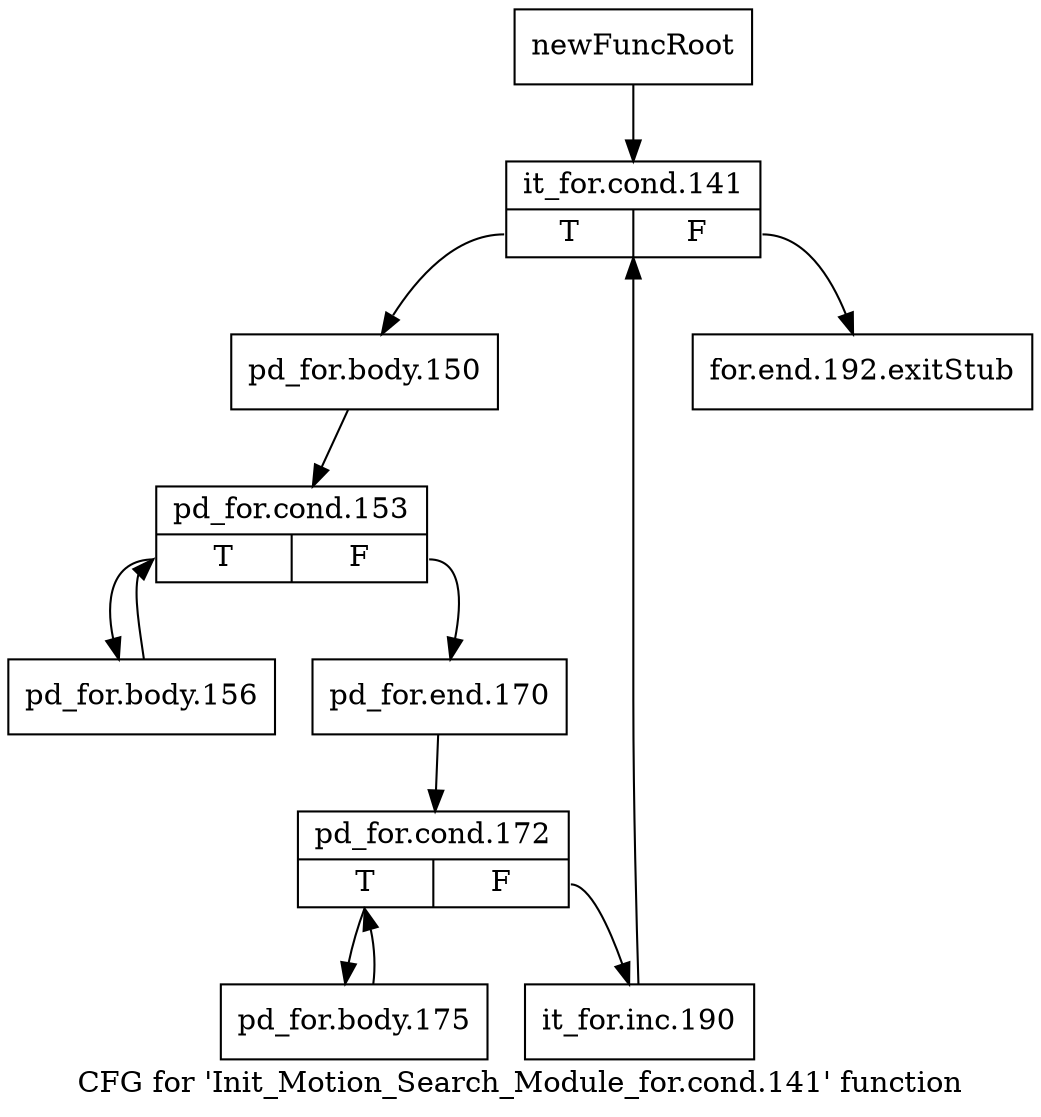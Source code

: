 digraph "CFG for 'Init_Motion_Search_Module_for.cond.141' function" {
	label="CFG for 'Init_Motion_Search_Module_for.cond.141' function";

	Node0x2889cb0 [shape=record,label="{newFuncRoot}"];
	Node0x2889cb0 -> Node0x2889d50;
	Node0x2889d00 [shape=record,label="{for.end.192.exitStub}"];
	Node0x2889d50 [shape=record,label="{it_for.cond.141|{<s0>T|<s1>F}}"];
	Node0x2889d50:s0 -> Node0x2889da0;
	Node0x2889d50:s1 -> Node0x2889d00;
	Node0x2889da0 [shape=record,label="{pd_for.body.150}"];
	Node0x2889da0 -> Node0x2889df0;
	Node0x2889df0 [shape=record,label="{pd_for.cond.153|{<s0>T|<s1>F}}"];
	Node0x2889df0:s0 -> Node0x28a14f0;
	Node0x2889df0:s1 -> Node0x2889e40;
	Node0x2889e40 [shape=record,label="{pd_for.end.170}"];
	Node0x2889e40 -> Node0x28a1400;
	Node0x28a1400 [shape=record,label="{pd_for.cond.172|{<s0>T|<s1>F}}"];
	Node0x28a1400:s0 -> Node0x28a14a0;
	Node0x28a1400:s1 -> Node0x28a1450;
	Node0x28a1450 [shape=record,label="{it_for.inc.190}"];
	Node0x28a1450 -> Node0x2889d50;
	Node0x28a14a0 [shape=record,label="{pd_for.body.175}"];
	Node0x28a14a0 -> Node0x28a1400;
	Node0x28a14f0 [shape=record,label="{pd_for.body.156}"];
	Node0x28a14f0 -> Node0x2889df0;
}
